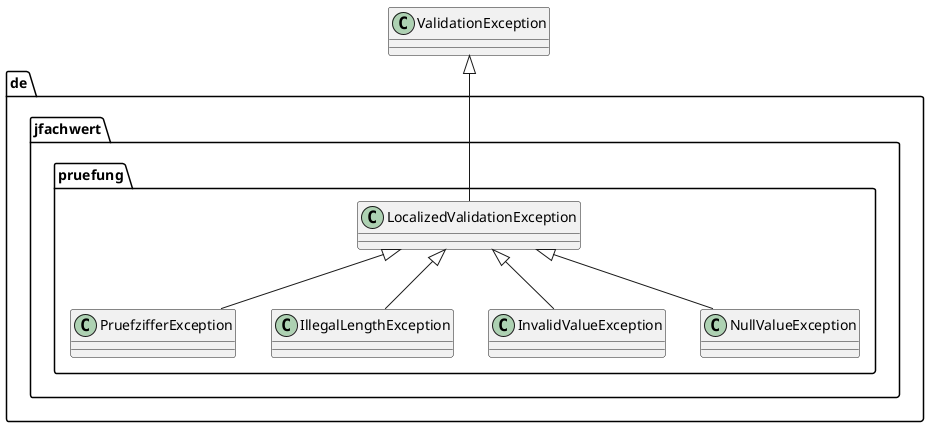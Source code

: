 @startuml

package de.jfachwert.pruefung {

    class LocalizedValidationException
    class PruefzifferException
    class IllegalLengthException
    class InvalidValueException
    class NullValueException

}

LocalizedValidationException -up-|> ValidationException
LocalizedValidationException <|-- PruefzifferException
LocalizedValidationException <|-- IllegalLengthException
LocalizedValidationException <|-- InvalidValueException
LocalizedValidationException <|-- NullValueException

@enduml
